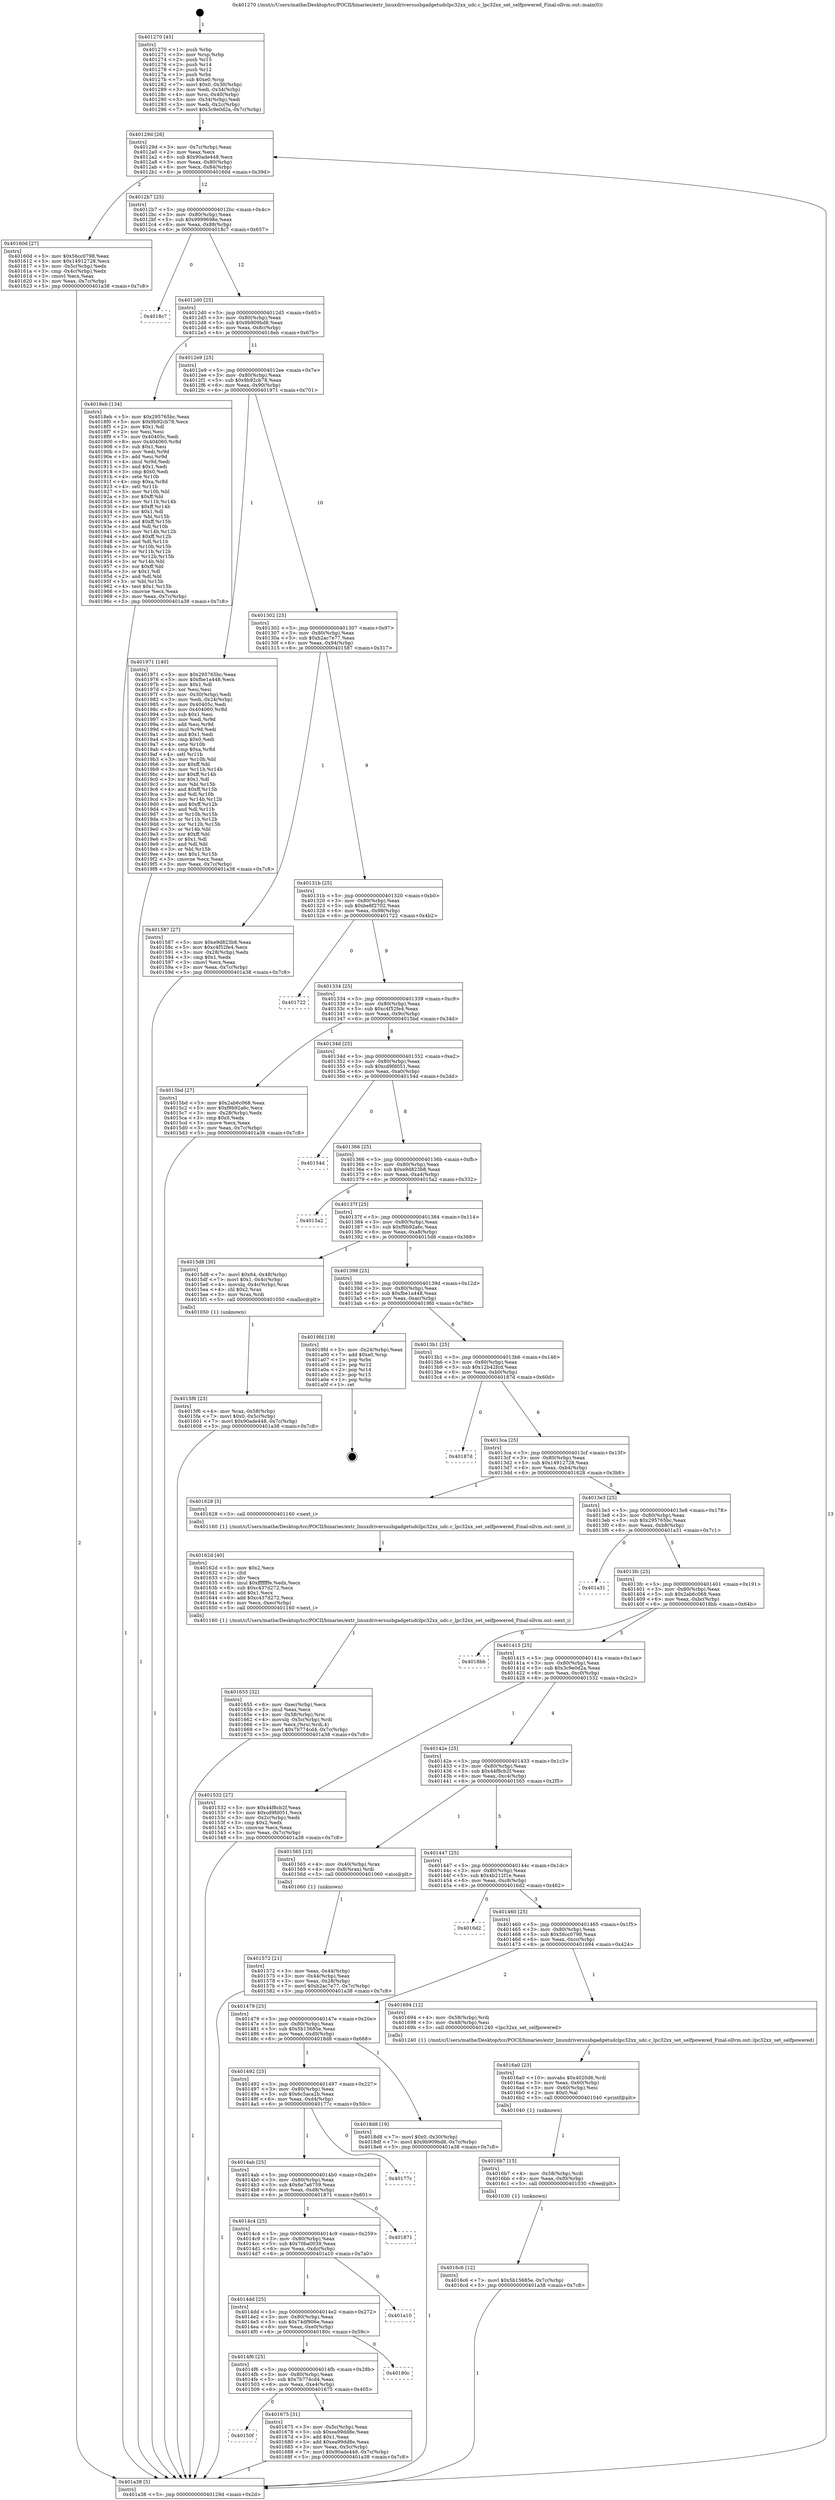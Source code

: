 digraph "0x401270" {
  label = "0x401270 (/mnt/c/Users/mathe/Desktop/tcc/POCII/binaries/extr_linuxdriversusbgadgetudclpc32xx_udc.c_lpc32xx_set_selfpowered_Final-ollvm.out::main(0))"
  labelloc = "t"
  node[shape=record]

  Entry [label="",width=0.3,height=0.3,shape=circle,fillcolor=black,style=filled]
  "0x40129d" [label="{
     0x40129d [26]\l
     | [instrs]\l
     &nbsp;&nbsp;0x40129d \<+3\>: mov -0x7c(%rbp),%eax\l
     &nbsp;&nbsp;0x4012a0 \<+2\>: mov %eax,%ecx\l
     &nbsp;&nbsp;0x4012a2 \<+6\>: sub $0x90ade448,%ecx\l
     &nbsp;&nbsp;0x4012a8 \<+3\>: mov %eax,-0x80(%rbp)\l
     &nbsp;&nbsp;0x4012ab \<+6\>: mov %ecx,-0x84(%rbp)\l
     &nbsp;&nbsp;0x4012b1 \<+6\>: je 000000000040160d \<main+0x39d\>\l
  }"]
  "0x40160d" [label="{
     0x40160d [27]\l
     | [instrs]\l
     &nbsp;&nbsp;0x40160d \<+5\>: mov $0x56cc0798,%eax\l
     &nbsp;&nbsp;0x401612 \<+5\>: mov $0x14912728,%ecx\l
     &nbsp;&nbsp;0x401617 \<+3\>: mov -0x5c(%rbp),%edx\l
     &nbsp;&nbsp;0x40161a \<+3\>: cmp -0x4c(%rbp),%edx\l
     &nbsp;&nbsp;0x40161d \<+3\>: cmovl %ecx,%eax\l
     &nbsp;&nbsp;0x401620 \<+3\>: mov %eax,-0x7c(%rbp)\l
     &nbsp;&nbsp;0x401623 \<+5\>: jmp 0000000000401a38 \<main+0x7c8\>\l
  }"]
  "0x4012b7" [label="{
     0x4012b7 [25]\l
     | [instrs]\l
     &nbsp;&nbsp;0x4012b7 \<+5\>: jmp 00000000004012bc \<main+0x4c\>\l
     &nbsp;&nbsp;0x4012bc \<+3\>: mov -0x80(%rbp),%eax\l
     &nbsp;&nbsp;0x4012bf \<+5\>: sub $0x9999698e,%eax\l
     &nbsp;&nbsp;0x4012c4 \<+6\>: mov %eax,-0x88(%rbp)\l
     &nbsp;&nbsp;0x4012ca \<+6\>: je 00000000004018c7 \<main+0x657\>\l
  }"]
  Exit [label="",width=0.3,height=0.3,shape=circle,fillcolor=black,style=filled,peripheries=2]
  "0x4018c7" [label="{
     0x4018c7\l
  }", style=dashed]
  "0x4012d0" [label="{
     0x4012d0 [25]\l
     | [instrs]\l
     &nbsp;&nbsp;0x4012d0 \<+5\>: jmp 00000000004012d5 \<main+0x65\>\l
     &nbsp;&nbsp;0x4012d5 \<+3\>: mov -0x80(%rbp),%eax\l
     &nbsp;&nbsp;0x4012d8 \<+5\>: sub $0x9b909bd8,%eax\l
     &nbsp;&nbsp;0x4012dd \<+6\>: mov %eax,-0x8c(%rbp)\l
     &nbsp;&nbsp;0x4012e3 \<+6\>: je 00000000004018eb \<main+0x67b\>\l
  }"]
  "0x4016c6" [label="{
     0x4016c6 [12]\l
     | [instrs]\l
     &nbsp;&nbsp;0x4016c6 \<+7\>: movl $0x5b15685e,-0x7c(%rbp)\l
     &nbsp;&nbsp;0x4016cd \<+5\>: jmp 0000000000401a38 \<main+0x7c8\>\l
  }"]
  "0x4018eb" [label="{
     0x4018eb [134]\l
     | [instrs]\l
     &nbsp;&nbsp;0x4018eb \<+5\>: mov $0x295765bc,%eax\l
     &nbsp;&nbsp;0x4018f0 \<+5\>: mov $0x9b92cb78,%ecx\l
     &nbsp;&nbsp;0x4018f5 \<+2\>: mov $0x1,%dl\l
     &nbsp;&nbsp;0x4018f7 \<+2\>: xor %esi,%esi\l
     &nbsp;&nbsp;0x4018f9 \<+7\>: mov 0x40405c,%edi\l
     &nbsp;&nbsp;0x401900 \<+8\>: mov 0x404060,%r8d\l
     &nbsp;&nbsp;0x401908 \<+3\>: sub $0x1,%esi\l
     &nbsp;&nbsp;0x40190b \<+3\>: mov %edi,%r9d\l
     &nbsp;&nbsp;0x40190e \<+3\>: add %esi,%r9d\l
     &nbsp;&nbsp;0x401911 \<+4\>: imul %r9d,%edi\l
     &nbsp;&nbsp;0x401915 \<+3\>: and $0x1,%edi\l
     &nbsp;&nbsp;0x401918 \<+3\>: cmp $0x0,%edi\l
     &nbsp;&nbsp;0x40191b \<+4\>: sete %r10b\l
     &nbsp;&nbsp;0x40191f \<+4\>: cmp $0xa,%r8d\l
     &nbsp;&nbsp;0x401923 \<+4\>: setl %r11b\l
     &nbsp;&nbsp;0x401927 \<+3\>: mov %r10b,%bl\l
     &nbsp;&nbsp;0x40192a \<+3\>: xor $0xff,%bl\l
     &nbsp;&nbsp;0x40192d \<+3\>: mov %r11b,%r14b\l
     &nbsp;&nbsp;0x401930 \<+4\>: xor $0xff,%r14b\l
     &nbsp;&nbsp;0x401934 \<+3\>: xor $0x1,%dl\l
     &nbsp;&nbsp;0x401937 \<+3\>: mov %bl,%r15b\l
     &nbsp;&nbsp;0x40193a \<+4\>: and $0xff,%r15b\l
     &nbsp;&nbsp;0x40193e \<+3\>: and %dl,%r10b\l
     &nbsp;&nbsp;0x401941 \<+3\>: mov %r14b,%r12b\l
     &nbsp;&nbsp;0x401944 \<+4\>: and $0xff,%r12b\l
     &nbsp;&nbsp;0x401948 \<+3\>: and %dl,%r11b\l
     &nbsp;&nbsp;0x40194b \<+3\>: or %r10b,%r15b\l
     &nbsp;&nbsp;0x40194e \<+3\>: or %r11b,%r12b\l
     &nbsp;&nbsp;0x401951 \<+3\>: xor %r12b,%r15b\l
     &nbsp;&nbsp;0x401954 \<+3\>: or %r14b,%bl\l
     &nbsp;&nbsp;0x401957 \<+3\>: xor $0xff,%bl\l
     &nbsp;&nbsp;0x40195a \<+3\>: or $0x1,%dl\l
     &nbsp;&nbsp;0x40195d \<+2\>: and %dl,%bl\l
     &nbsp;&nbsp;0x40195f \<+3\>: or %bl,%r15b\l
     &nbsp;&nbsp;0x401962 \<+4\>: test $0x1,%r15b\l
     &nbsp;&nbsp;0x401966 \<+3\>: cmovne %ecx,%eax\l
     &nbsp;&nbsp;0x401969 \<+3\>: mov %eax,-0x7c(%rbp)\l
     &nbsp;&nbsp;0x40196c \<+5\>: jmp 0000000000401a38 \<main+0x7c8\>\l
  }"]
  "0x4012e9" [label="{
     0x4012e9 [25]\l
     | [instrs]\l
     &nbsp;&nbsp;0x4012e9 \<+5\>: jmp 00000000004012ee \<main+0x7e\>\l
     &nbsp;&nbsp;0x4012ee \<+3\>: mov -0x80(%rbp),%eax\l
     &nbsp;&nbsp;0x4012f1 \<+5\>: sub $0x9b92cb78,%eax\l
     &nbsp;&nbsp;0x4012f6 \<+6\>: mov %eax,-0x90(%rbp)\l
     &nbsp;&nbsp;0x4012fc \<+6\>: je 0000000000401971 \<main+0x701\>\l
  }"]
  "0x4016b7" [label="{
     0x4016b7 [15]\l
     | [instrs]\l
     &nbsp;&nbsp;0x4016b7 \<+4\>: mov -0x58(%rbp),%rdi\l
     &nbsp;&nbsp;0x4016bb \<+6\>: mov %eax,-0xf0(%rbp)\l
     &nbsp;&nbsp;0x4016c1 \<+5\>: call 0000000000401030 \<free@plt\>\l
     | [calls]\l
     &nbsp;&nbsp;0x401030 \{1\} (unknown)\l
  }"]
  "0x401971" [label="{
     0x401971 [140]\l
     | [instrs]\l
     &nbsp;&nbsp;0x401971 \<+5\>: mov $0x295765bc,%eax\l
     &nbsp;&nbsp;0x401976 \<+5\>: mov $0xfbe1a448,%ecx\l
     &nbsp;&nbsp;0x40197b \<+2\>: mov $0x1,%dl\l
     &nbsp;&nbsp;0x40197d \<+2\>: xor %esi,%esi\l
     &nbsp;&nbsp;0x40197f \<+3\>: mov -0x30(%rbp),%edi\l
     &nbsp;&nbsp;0x401982 \<+3\>: mov %edi,-0x24(%rbp)\l
     &nbsp;&nbsp;0x401985 \<+7\>: mov 0x40405c,%edi\l
     &nbsp;&nbsp;0x40198c \<+8\>: mov 0x404060,%r8d\l
     &nbsp;&nbsp;0x401994 \<+3\>: sub $0x1,%esi\l
     &nbsp;&nbsp;0x401997 \<+3\>: mov %edi,%r9d\l
     &nbsp;&nbsp;0x40199a \<+3\>: add %esi,%r9d\l
     &nbsp;&nbsp;0x40199d \<+4\>: imul %r9d,%edi\l
     &nbsp;&nbsp;0x4019a1 \<+3\>: and $0x1,%edi\l
     &nbsp;&nbsp;0x4019a4 \<+3\>: cmp $0x0,%edi\l
     &nbsp;&nbsp;0x4019a7 \<+4\>: sete %r10b\l
     &nbsp;&nbsp;0x4019ab \<+4\>: cmp $0xa,%r8d\l
     &nbsp;&nbsp;0x4019af \<+4\>: setl %r11b\l
     &nbsp;&nbsp;0x4019b3 \<+3\>: mov %r10b,%bl\l
     &nbsp;&nbsp;0x4019b6 \<+3\>: xor $0xff,%bl\l
     &nbsp;&nbsp;0x4019b9 \<+3\>: mov %r11b,%r14b\l
     &nbsp;&nbsp;0x4019bc \<+4\>: xor $0xff,%r14b\l
     &nbsp;&nbsp;0x4019c0 \<+3\>: xor $0x1,%dl\l
     &nbsp;&nbsp;0x4019c3 \<+3\>: mov %bl,%r15b\l
     &nbsp;&nbsp;0x4019c6 \<+4\>: and $0xff,%r15b\l
     &nbsp;&nbsp;0x4019ca \<+3\>: and %dl,%r10b\l
     &nbsp;&nbsp;0x4019cd \<+3\>: mov %r14b,%r12b\l
     &nbsp;&nbsp;0x4019d0 \<+4\>: and $0xff,%r12b\l
     &nbsp;&nbsp;0x4019d4 \<+3\>: and %dl,%r11b\l
     &nbsp;&nbsp;0x4019d7 \<+3\>: or %r10b,%r15b\l
     &nbsp;&nbsp;0x4019da \<+3\>: or %r11b,%r12b\l
     &nbsp;&nbsp;0x4019dd \<+3\>: xor %r12b,%r15b\l
     &nbsp;&nbsp;0x4019e0 \<+3\>: or %r14b,%bl\l
     &nbsp;&nbsp;0x4019e3 \<+3\>: xor $0xff,%bl\l
     &nbsp;&nbsp;0x4019e6 \<+3\>: or $0x1,%dl\l
     &nbsp;&nbsp;0x4019e9 \<+2\>: and %dl,%bl\l
     &nbsp;&nbsp;0x4019eb \<+3\>: or %bl,%r15b\l
     &nbsp;&nbsp;0x4019ee \<+4\>: test $0x1,%r15b\l
     &nbsp;&nbsp;0x4019f2 \<+3\>: cmovne %ecx,%eax\l
     &nbsp;&nbsp;0x4019f5 \<+3\>: mov %eax,-0x7c(%rbp)\l
     &nbsp;&nbsp;0x4019f8 \<+5\>: jmp 0000000000401a38 \<main+0x7c8\>\l
  }"]
  "0x401302" [label="{
     0x401302 [25]\l
     | [instrs]\l
     &nbsp;&nbsp;0x401302 \<+5\>: jmp 0000000000401307 \<main+0x97\>\l
     &nbsp;&nbsp;0x401307 \<+3\>: mov -0x80(%rbp),%eax\l
     &nbsp;&nbsp;0x40130a \<+5\>: sub $0xb2ac7e77,%eax\l
     &nbsp;&nbsp;0x40130f \<+6\>: mov %eax,-0x94(%rbp)\l
     &nbsp;&nbsp;0x401315 \<+6\>: je 0000000000401587 \<main+0x317\>\l
  }"]
  "0x4016a0" [label="{
     0x4016a0 [23]\l
     | [instrs]\l
     &nbsp;&nbsp;0x4016a0 \<+10\>: movabs $0x4020d6,%rdi\l
     &nbsp;&nbsp;0x4016aa \<+3\>: mov %eax,-0x60(%rbp)\l
     &nbsp;&nbsp;0x4016ad \<+3\>: mov -0x60(%rbp),%esi\l
     &nbsp;&nbsp;0x4016b0 \<+2\>: mov $0x0,%al\l
     &nbsp;&nbsp;0x4016b2 \<+5\>: call 0000000000401040 \<printf@plt\>\l
     | [calls]\l
     &nbsp;&nbsp;0x401040 \{1\} (unknown)\l
  }"]
  "0x401587" [label="{
     0x401587 [27]\l
     | [instrs]\l
     &nbsp;&nbsp;0x401587 \<+5\>: mov $0xe9d823b8,%eax\l
     &nbsp;&nbsp;0x40158c \<+5\>: mov $0xc4f52fe4,%ecx\l
     &nbsp;&nbsp;0x401591 \<+3\>: mov -0x28(%rbp),%edx\l
     &nbsp;&nbsp;0x401594 \<+3\>: cmp $0x1,%edx\l
     &nbsp;&nbsp;0x401597 \<+3\>: cmovl %ecx,%eax\l
     &nbsp;&nbsp;0x40159a \<+3\>: mov %eax,-0x7c(%rbp)\l
     &nbsp;&nbsp;0x40159d \<+5\>: jmp 0000000000401a38 \<main+0x7c8\>\l
  }"]
  "0x40131b" [label="{
     0x40131b [25]\l
     | [instrs]\l
     &nbsp;&nbsp;0x40131b \<+5\>: jmp 0000000000401320 \<main+0xb0\>\l
     &nbsp;&nbsp;0x401320 \<+3\>: mov -0x80(%rbp),%eax\l
     &nbsp;&nbsp;0x401323 \<+5\>: sub $0xbe8f2702,%eax\l
     &nbsp;&nbsp;0x401328 \<+6\>: mov %eax,-0x98(%rbp)\l
     &nbsp;&nbsp;0x40132e \<+6\>: je 0000000000401722 \<main+0x4b2\>\l
  }"]
  "0x40150f" [label="{
     0x40150f\l
  }", style=dashed]
  "0x401722" [label="{
     0x401722\l
  }", style=dashed]
  "0x401334" [label="{
     0x401334 [25]\l
     | [instrs]\l
     &nbsp;&nbsp;0x401334 \<+5\>: jmp 0000000000401339 \<main+0xc9\>\l
     &nbsp;&nbsp;0x401339 \<+3\>: mov -0x80(%rbp),%eax\l
     &nbsp;&nbsp;0x40133c \<+5\>: sub $0xc4f52fe4,%eax\l
     &nbsp;&nbsp;0x401341 \<+6\>: mov %eax,-0x9c(%rbp)\l
     &nbsp;&nbsp;0x401347 \<+6\>: je 00000000004015bd \<main+0x34d\>\l
  }"]
  "0x401675" [label="{
     0x401675 [31]\l
     | [instrs]\l
     &nbsp;&nbsp;0x401675 \<+3\>: mov -0x5c(%rbp),%eax\l
     &nbsp;&nbsp;0x401678 \<+5\>: sub $0xea99dd8e,%eax\l
     &nbsp;&nbsp;0x40167d \<+3\>: add $0x1,%eax\l
     &nbsp;&nbsp;0x401680 \<+5\>: add $0xea99dd8e,%eax\l
     &nbsp;&nbsp;0x401685 \<+3\>: mov %eax,-0x5c(%rbp)\l
     &nbsp;&nbsp;0x401688 \<+7\>: movl $0x90ade448,-0x7c(%rbp)\l
     &nbsp;&nbsp;0x40168f \<+5\>: jmp 0000000000401a38 \<main+0x7c8\>\l
  }"]
  "0x4015bd" [label="{
     0x4015bd [27]\l
     | [instrs]\l
     &nbsp;&nbsp;0x4015bd \<+5\>: mov $0x2ab6c068,%eax\l
     &nbsp;&nbsp;0x4015c2 \<+5\>: mov $0xf9b92a6c,%ecx\l
     &nbsp;&nbsp;0x4015c7 \<+3\>: mov -0x28(%rbp),%edx\l
     &nbsp;&nbsp;0x4015ca \<+3\>: cmp $0x0,%edx\l
     &nbsp;&nbsp;0x4015cd \<+3\>: cmove %ecx,%eax\l
     &nbsp;&nbsp;0x4015d0 \<+3\>: mov %eax,-0x7c(%rbp)\l
     &nbsp;&nbsp;0x4015d3 \<+5\>: jmp 0000000000401a38 \<main+0x7c8\>\l
  }"]
  "0x40134d" [label="{
     0x40134d [25]\l
     | [instrs]\l
     &nbsp;&nbsp;0x40134d \<+5\>: jmp 0000000000401352 \<main+0xe2\>\l
     &nbsp;&nbsp;0x401352 \<+3\>: mov -0x80(%rbp),%eax\l
     &nbsp;&nbsp;0x401355 \<+5\>: sub $0xcd9fd051,%eax\l
     &nbsp;&nbsp;0x40135a \<+6\>: mov %eax,-0xa0(%rbp)\l
     &nbsp;&nbsp;0x401360 \<+6\>: je 000000000040154d \<main+0x2dd\>\l
  }"]
  "0x4014f6" [label="{
     0x4014f6 [25]\l
     | [instrs]\l
     &nbsp;&nbsp;0x4014f6 \<+5\>: jmp 00000000004014fb \<main+0x28b\>\l
     &nbsp;&nbsp;0x4014fb \<+3\>: mov -0x80(%rbp),%eax\l
     &nbsp;&nbsp;0x4014fe \<+5\>: sub $0x7b774cd4,%eax\l
     &nbsp;&nbsp;0x401503 \<+6\>: mov %eax,-0xe4(%rbp)\l
     &nbsp;&nbsp;0x401509 \<+6\>: je 0000000000401675 \<main+0x405\>\l
  }"]
  "0x40154d" [label="{
     0x40154d\l
  }", style=dashed]
  "0x401366" [label="{
     0x401366 [25]\l
     | [instrs]\l
     &nbsp;&nbsp;0x401366 \<+5\>: jmp 000000000040136b \<main+0xfb\>\l
     &nbsp;&nbsp;0x40136b \<+3\>: mov -0x80(%rbp),%eax\l
     &nbsp;&nbsp;0x40136e \<+5\>: sub $0xe9d823b8,%eax\l
     &nbsp;&nbsp;0x401373 \<+6\>: mov %eax,-0xa4(%rbp)\l
     &nbsp;&nbsp;0x401379 \<+6\>: je 00000000004015a2 \<main+0x332\>\l
  }"]
  "0x40180c" [label="{
     0x40180c\l
  }", style=dashed]
  "0x4015a2" [label="{
     0x4015a2\l
  }", style=dashed]
  "0x40137f" [label="{
     0x40137f [25]\l
     | [instrs]\l
     &nbsp;&nbsp;0x40137f \<+5\>: jmp 0000000000401384 \<main+0x114\>\l
     &nbsp;&nbsp;0x401384 \<+3\>: mov -0x80(%rbp),%eax\l
     &nbsp;&nbsp;0x401387 \<+5\>: sub $0xf9b92a6c,%eax\l
     &nbsp;&nbsp;0x40138c \<+6\>: mov %eax,-0xa8(%rbp)\l
     &nbsp;&nbsp;0x401392 \<+6\>: je 00000000004015d8 \<main+0x368\>\l
  }"]
  "0x4014dd" [label="{
     0x4014dd [25]\l
     | [instrs]\l
     &nbsp;&nbsp;0x4014dd \<+5\>: jmp 00000000004014e2 \<main+0x272\>\l
     &nbsp;&nbsp;0x4014e2 \<+3\>: mov -0x80(%rbp),%eax\l
     &nbsp;&nbsp;0x4014e5 \<+5\>: sub $0x74df906e,%eax\l
     &nbsp;&nbsp;0x4014ea \<+6\>: mov %eax,-0xe0(%rbp)\l
     &nbsp;&nbsp;0x4014f0 \<+6\>: je 000000000040180c \<main+0x59c\>\l
  }"]
  "0x4015d8" [label="{
     0x4015d8 [30]\l
     | [instrs]\l
     &nbsp;&nbsp;0x4015d8 \<+7\>: movl $0x64,-0x48(%rbp)\l
     &nbsp;&nbsp;0x4015df \<+7\>: movl $0x1,-0x4c(%rbp)\l
     &nbsp;&nbsp;0x4015e6 \<+4\>: movslq -0x4c(%rbp),%rax\l
     &nbsp;&nbsp;0x4015ea \<+4\>: shl $0x2,%rax\l
     &nbsp;&nbsp;0x4015ee \<+3\>: mov %rax,%rdi\l
     &nbsp;&nbsp;0x4015f1 \<+5\>: call 0000000000401050 \<malloc@plt\>\l
     | [calls]\l
     &nbsp;&nbsp;0x401050 \{1\} (unknown)\l
  }"]
  "0x401398" [label="{
     0x401398 [25]\l
     | [instrs]\l
     &nbsp;&nbsp;0x401398 \<+5\>: jmp 000000000040139d \<main+0x12d\>\l
     &nbsp;&nbsp;0x40139d \<+3\>: mov -0x80(%rbp),%eax\l
     &nbsp;&nbsp;0x4013a0 \<+5\>: sub $0xfbe1a448,%eax\l
     &nbsp;&nbsp;0x4013a5 \<+6\>: mov %eax,-0xac(%rbp)\l
     &nbsp;&nbsp;0x4013ab \<+6\>: je 00000000004019fd \<main+0x78d\>\l
  }"]
  "0x401a10" [label="{
     0x401a10\l
  }", style=dashed]
  "0x4019fd" [label="{
     0x4019fd [19]\l
     | [instrs]\l
     &nbsp;&nbsp;0x4019fd \<+3\>: mov -0x24(%rbp),%eax\l
     &nbsp;&nbsp;0x401a00 \<+7\>: add $0xe0,%rsp\l
     &nbsp;&nbsp;0x401a07 \<+1\>: pop %rbx\l
     &nbsp;&nbsp;0x401a08 \<+2\>: pop %r12\l
     &nbsp;&nbsp;0x401a0a \<+2\>: pop %r14\l
     &nbsp;&nbsp;0x401a0c \<+2\>: pop %r15\l
     &nbsp;&nbsp;0x401a0e \<+1\>: pop %rbp\l
     &nbsp;&nbsp;0x401a0f \<+1\>: ret\l
  }"]
  "0x4013b1" [label="{
     0x4013b1 [25]\l
     | [instrs]\l
     &nbsp;&nbsp;0x4013b1 \<+5\>: jmp 00000000004013b6 \<main+0x146\>\l
     &nbsp;&nbsp;0x4013b6 \<+3\>: mov -0x80(%rbp),%eax\l
     &nbsp;&nbsp;0x4013b9 \<+5\>: sub $0x12b42fcd,%eax\l
     &nbsp;&nbsp;0x4013be \<+6\>: mov %eax,-0xb0(%rbp)\l
     &nbsp;&nbsp;0x4013c4 \<+6\>: je 000000000040187d \<main+0x60d\>\l
  }"]
  "0x4014c4" [label="{
     0x4014c4 [25]\l
     | [instrs]\l
     &nbsp;&nbsp;0x4014c4 \<+5\>: jmp 00000000004014c9 \<main+0x259\>\l
     &nbsp;&nbsp;0x4014c9 \<+3\>: mov -0x80(%rbp),%eax\l
     &nbsp;&nbsp;0x4014cc \<+5\>: sub $0x70ba0039,%eax\l
     &nbsp;&nbsp;0x4014d1 \<+6\>: mov %eax,-0xdc(%rbp)\l
     &nbsp;&nbsp;0x4014d7 \<+6\>: je 0000000000401a10 \<main+0x7a0\>\l
  }"]
  "0x40187d" [label="{
     0x40187d\l
  }", style=dashed]
  "0x4013ca" [label="{
     0x4013ca [25]\l
     | [instrs]\l
     &nbsp;&nbsp;0x4013ca \<+5\>: jmp 00000000004013cf \<main+0x15f\>\l
     &nbsp;&nbsp;0x4013cf \<+3\>: mov -0x80(%rbp),%eax\l
     &nbsp;&nbsp;0x4013d2 \<+5\>: sub $0x14912728,%eax\l
     &nbsp;&nbsp;0x4013d7 \<+6\>: mov %eax,-0xb4(%rbp)\l
     &nbsp;&nbsp;0x4013dd \<+6\>: je 0000000000401628 \<main+0x3b8\>\l
  }"]
  "0x401871" [label="{
     0x401871\l
  }", style=dashed]
  "0x401628" [label="{
     0x401628 [5]\l
     | [instrs]\l
     &nbsp;&nbsp;0x401628 \<+5\>: call 0000000000401160 \<next_i\>\l
     | [calls]\l
     &nbsp;&nbsp;0x401160 \{1\} (/mnt/c/Users/mathe/Desktop/tcc/POCII/binaries/extr_linuxdriversusbgadgetudclpc32xx_udc.c_lpc32xx_set_selfpowered_Final-ollvm.out::next_i)\l
  }"]
  "0x4013e3" [label="{
     0x4013e3 [25]\l
     | [instrs]\l
     &nbsp;&nbsp;0x4013e3 \<+5\>: jmp 00000000004013e8 \<main+0x178\>\l
     &nbsp;&nbsp;0x4013e8 \<+3\>: mov -0x80(%rbp),%eax\l
     &nbsp;&nbsp;0x4013eb \<+5\>: sub $0x295765bc,%eax\l
     &nbsp;&nbsp;0x4013f0 \<+6\>: mov %eax,-0xb8(%rbp)\l
     &nbsp;&nbsp;0x4013f6 \<+6\>: je 0000000000401a31 \<main+0x7c1\>\l
  }"]
  "0x4014ab" [label="{
     0x4014ab [25]\l
     | [instrs]\l
     &nbsp;&nbsp;0x4014ab \<+5\>: jmp 00000000004014b0 \<main+0x240\>\l
     &nbsp;&nbsp;0x4014b0 \<+3\>: mov -0x80(%rbp),%eax\l
     &nbsp;&nbsp;0x4014b3 \<+5\>: sub $0x6e7a6759,%eax\l
     &nbsp;&nbsp;0x4014b8 \<+6\>: mov %eax,-0xd8(%rbp)\l
     &nbsp;&nbsp;0x4014be \<+6\>: je 0000000000401871 \<main+0x601\>\l
  }"]
  "0x401a31" [label="{
     0x401a31\l
  }", style=dashed]
  "0x4013fc" [label="{
     0x4013fc [25]\l
     | [instrs]\l
     &nbsp;&nbsp;0x4013fc \<+5\>: jmp 0000000000401401 \<main+0x191\>\l
     &nbsp;&nbsp;0x401401 \<+3\>: mov -0x80(%rbp),%eax\l
     &nbsp;&nbsp;0x401404 \<+5\>: sub $0x2ab6c068,%eax\l
     &nbsp;&nbsp;0x401409 \<+6\>: mov %eax,-0xbc(%rbp)\l
     &nbsp;&nbsp;0x40140f \<+6\>: je 00000000004018bb \<main+0x64b\>\l
  }"]
  "0x40177c" [label="{
     0x40177c\l
  }", style=dashed]
  "0x4018bb" [label="{
     0x4018bb\l
  }", style=dashed]
  "0x401415" [label="{
     0x401415 [25]\l
     | [instrs]\l
     &nbsp;&nbsp;0x401415 \<+5\>: jmp 000000000040141a \<main+0x1aa\>\l
     &nbsp;&nbsp;0x40141a \<+3\>: mov -0x80(%rbp),%eax\l
     &nbsp;&nbsp;0x40141d \<+5\>: sub $0x3c9e0d2a,%eax\l
     &nbsp;&nbsp;0x401422 \<+6\>: mov %eax,-0xc0(%rbp)\l
     &nbsp;&nbsp;0x401428 \<+6\>: je 0000000000401532 \<main+0x2c2\>\l
  }"]
  "0x401492" [label="{
     0x401492 [25]\l
     | [instrs]\l
     &nbsp;&nbsp;0x401492 \<+5\>: jmp 0000000000401497 \<main+0x227\>\l
     &nbsp;&nbsp;0x401497 \<+3\>: mov -0x80(%rbp),%eax\l
     &nbsp;&nbsp;0x40149a \<+5\>: sub $0x6c5aca2b,%eax\l
     &nbsp;&nbsp;0x40149f \<+6\>: mov %eax,-0xd4(%rbp)\l
     &nbsp;&nbsp;0x4014a5 \<+6\>: je 000000000040177c \<main+0x50c\>\l
  }"]
  "0x401532" [label="{
     0x401532 [27]\l
     | [instrs]\l
     &nbsp;&nbsp;0x401532 \<+5\>: mov $0x44f8cb2f,%eax\l
     &nbsp;&nbsp;0x401537 \<+5\>: mov $0xcd9fd051,%ecx\l
     &nbsp;&nbsp;0x40153c \<+3\>: mov -0x2c(%rbp),%edx\l
     &nbsp;&nbsp;0x40153f \<+3\>: cmp $0x2,%edx\l
     &nbsp;&nbsp;0x401542 \<+3\>: cmovne %ecx,%eax\l
     &nbsp;&nbsp;0x401545 \<+3\>: mov %eax,-0x7c(%rbp)\l
     &nbsp;&nbsp;0x401548 \<+5\>: jmp 0000000000401a38 \<main+0x7c8\>\l
  }"]
  "0x40142e" [label="{
     0x40142e [25]\l
     | [instrs]\l
     &nbsp;&nbsp;0x40142e \<+5\>: jmp 0000000000401433 \<main+0x1c3\>\l
     &nbsp;&nbsp;0x401433 \<+3\>: mov -0x80(%rbp),%eax\l
     &nbsp;&nbsp;0x401436 \<+5\>: sub $0x44f8cb2f,%eax\l
     &nbsp;&nbsp;0x40143b \<+6\>: mov %eax,-0xc4(%rbp)\l
     &nbsp;&nbsp;0x401441 \<+6\>: je 0000000000401565 \<main+0x2f5\>\l
  }"]
  "0x401a38" [label="{
     0x401a38 [5]\l
     | [instrs]\l
     &nbsp;&nbsp;0x401a38 \<+5\>: jmp 000000000040129d \<main+0x2d\>\l
  }"]
  "0x401270" [label="{
     0x401270 [45]\l
     | [instrs]\l
     &nbsp;&nbsp;0x401270 \<+1\>: push %rbp\l
     &nbsp;&nbsp;0x401271 \<+3\>: mov %rsp,%rbp\l
     &nbsp;&nbsp;0x401274 \<+2\>: push %r15\l
     &nbsp;&nbsp;0x401276 \<+2\>: push %r14\l
     &nbsp;&nbsp;0x401278 \<+2\>: push %r12\l
     &nbsp;&nbsp;0x40127a \<+1\>: push %rbx\l
     &nbsp;&nbsp;0x40127b \<+7\>: sub $0xe0,%rsp\l
     &nbsp;&nbsp;0x401282 \<+7\>: movl $0x0,-0x30(%rbp)\l
     &nbsp;&nbsp;0x401289 \<+3\>: mov %edi,-0x34(%rbp)\l
     &nbsp;&nbsp;0x40128c \<+4\>: mov %rsi,-0x40(%rbp)\l
     &nbsp;&nbsp;0x401290 \<+3\>: mov -0x34(%rbp),%edi\l
     &nbsp;&nbsp;0x401293 \<+3\>: mov %edi,-0x2c(%rbp)\l
     &nbsp;&nbsp;0x401296 \<+7\>: movl $0x3c9e0d2a,-0x7c(%rbp)\l
  }"]
  "0x4018d8" [label="{
     0x4018d8 [19]\l
     | [instrs]\l
     &nbsp;&nbsp;0x4018d8 \<+7\>: movl $0x0,-0x30(%rbp)\l
     &nbsp;&nbsp;0x4018df \<+7\>: movl $0x9b909bd8,-0x7c(%rbp)\l
     &nbsp;&nbsp;0x4018e6 \<+5\>: jmp 0000000000401a38 \<main+0x7c8\>\l
  }"]
  "0x401565" [label="{
     0x401565 [13]\l
     | [instrs]\l
     &nbsp;&nbsp;0x401565 \<+4\>: mov -0x40(%rbp),%rax\l
     &nbsp;&nbsp;0x401569 \<+4\>: mov 0x8(%rax),%rdi\l
     &nbsp;&nbsp;0x40156d \<+5\>: call 0000000000401060 \<atoi@plt\>\l
     | [calls]\l
     &nbsp;&nbsp;0x401060 \{1\} (unknown)\l
  }"]
  "0x401447" [label="{
     0x401447 [25]\l
     | [instrs]\l
     &nbsp;&nbsp;0x401447 \<+5\>: jmp 000000000040144c \<main+0x1dc\>\l
     &nbsp;&nbsp;0x40144c \<+3\>: mov -0x80(%rbp),%eax\l
     &nbsp;&nbsp;0x40144f \<+5\>: sub $0x4b212f1e,%eax\l
     &nbsp;&nbsp;0x401454 \<+6\>: mov %eax,-0xc8(%rbp)\l
     &nbsp;&nbsp;0x40145a \<+6\>: je 00000000004016d2 \<main+0x462\>\l
  }"]
  "0x401572" [label="{
     0x401572 [21]\l
     | [instrs]\l
     &nbsp;&nbsp;0x401572 \<+3\>: mov %eax,-0x44(%rbp)\l
     &nbsp;&nbsp;0x401575 \<+3\>: mov -0x44(%rbp),%eax\l
     &nbsp;&nbsp;0x401578 \<+3\>: mov %eax,-0x28(%rbp)\l
     &nbsp;&nbsp;0x40157b \<+7\>: movl $0xb2ac7e77,-0x7c(%rbp)\l
     &nbsp;&nbsp;0x401582 \<+5\>: jmp 0000000000401a38 \<main+0x7c8\>\l
  }"]
  "0x4015f6" [label="{
     0x4015f6 [23]\l
     | [instrs]\l
     &nbsp;&nbsp;0x4015f6 \<+4\>: mov %rax,-0x58(%rbp)\l
     &nbsp;&nbsp;0x4015fa \<+7\>: movl $0x0,-0x5c(%rbp)\l
     &nbsp;&nbsp;0x401601 \<+7\>: movl $0x90ade448,-0x7c(%rbp)\l
     &nbsp;&nbsp;0x401608 \<+5\>: jmp 0000000000401a38 \<main+0x7c8\>\l
  }"]
  "0x40162d" [label="{
     0x40162d [40]\l
     | [instrs]\l
     &nbsp;&nbsp;0x40162d \<+5\>: mov $0x2,%ecx\l
     &nbsp;&nbsp;0x401632 \<+1\>: cltd\l
     &nbsp;&nbsp;0x401633 \<+2\>: idiv %ecx\l
     &nbsp;&nbsp;0x401635 \<+6\>: imul $0xfffffffe,%edx,%ecx\l
     &nbsp;&nbsp;0x40163b \<+6\>: sub $0xc437d272,%ecx\l
     &nbsp;&nbsp;0x401641 \<+3\>: add $0x1,%ecx\l
     &nbsp;&nbsp;0x401644 \<+6\>: add $0xc437d272,%ecx\l
     &nbsp;&nbsp;0x40164a \<+6\>: mov %ecx,-0xec(%rbp)\l
     &nbsp;&nbsp;0x401650 \<+5\>: call 0000000000401160 \<next_i\>\l
     | [calls]\l
     &nbsp;&nbsp;0x401160 \{1\} (/mnt/c/Users/mathe/Desktop/tcc/POCII/binaries/extr_linuxdriversusbgadgetudclpc32xx_udc.c_lpc32xx_set_selfpowered_Final-ollvm.out::next_i)\l
  }"]
  "0x401655" [label="{
     0x401655 [32]\l
     | [instrs]\l
     &nbsp;&nbsp;0x401655 \<+6\>: mov -0xec(%rbp),%ecx\l
     &nbsp;&nbsp;0x40165b \<+3\>: imul %eax,%ecx\l
     &nbsp;&nbsp;0x40165e \<+4\>: mov -0x58(%rbp),%rsi\l
     &nbsp;&nbsp;0x401662 \<+4\>: movslq -0x5c(%rbp),%rdi\l
     &nbsp;&nbsp;0x401666 \<+3\>: mov %ecx,(%rsi,%rdi,4)\l
     &nbsp;&nbsp;0x401669 \<+7\>: movl $0x7b774cd4,-0x7c(%rbp)\l
     &nbsp;&nbsp;0x401670 \<+5\>: jmp 0000000000401a38 \<main+0x7c8\>\l
  }"]
  "0x401479" [label="{
     0x401479 [25]\l
     | [instrs]\l
     &nbsp;&nbsp;0x401479 \<+5\>: jmp 000000000040147e \<main+0x20e\>\l
     &nbsp;&nbsp;0x40147e \<+3\>: mov -0x80(%rbp),%eax\l
     &nbsp;&nbsp;0x401481 \<+5\>: sub $0x5b15685e,%eax\l
     &nbsp;&nbsp;0x401486 \<+6\>: mov %eax,-0xd0(%rbp)\l
     &nbsp;&nbsp;0x40148c \<+6\>: je 00000000004018d8 \<main+0x668\>\l
  }"]
  "0x4016d2" [label="{
     0x4016d2\l
  }", style=dashed]
  "0x401460" [label="{
     0x401460 [25]\l
     | [instrs]\l
     &nbsp;&nbsp;0x401460 \<+5\>: jmp 0000000000401465 \<main+0x1f5\>\l
     &nbsp;&nbsp;0x401465 \<+3\>: mov -0x80(%rbp),%eax\l
     &nbsp;&nbsp;0x401468 \<+5\>: sub $0x56cc0798,%eax\l
     &nbsp;&nbsp;0x40146d \<+6\>: mov %eax,-0xcc(%rbp)\l
     &nbsp;&nbsp;0x401473 \<+6\>: je 0000000000401694 \<main+0x424\>\l
  }"]
  "0x401694" [label="{
     0x401694 [12]\l
     | [instrs]\l
     &nbsp;&nbsp;0x401694 \<+4\>: mov -0x58(%rbp),%rdi\l
     &nbsp;&nbsp;0x401698 \<+3\>: mov -0x48(%rbp),%esi\l
     &nbsp;&nbsp;0x40169b \<+5\>: call 0000000000401240 \<lpc32xx_set_selfpowered\>\l
     | [calls]\l
     &nbsp;&nbsp;0x401240 \{1\} (/mnt/c/Users/mathe/Desktop/tcc/POCII/binaries/extr_linuxdriversusbgadgetudclpc32xx_udc.c_lpc32xx_set_selfpowered_Final-ollvm.out::lpc32xx_set_selfpowered)\l
  }"]
  Entry -> "0x401270" [label=" 1"]
  "0x40129d" -> "0x40160d" [label=" 2"]
  "0x40129d" -> "0x4012b7" [label=" 12"]
  "0x4019fd" -> Exit [label=" 1"]
  "0x4012b7" -> "0x4018c7" [label=" 0"]
  "0x4012b7" -> "0x4012d0" [label=" 12"]
  "0x401971" -> "0x401a38" [label=" 1"]
  "0x4012d0" -> "0x4018eb" [label=" 1"]
  "0x4012d0" -> "0x4012e9" [label=" 11"]
  "0x4018eb" -> "0x401a38" [label=" 1"]
  "0x4012e9" -> "0x401971" [label=" 1"]
  "0x4012e9" -> "0x401302" [label=" 10"]
  "0x4018d8" -> "0x401a38" [label=" 1"]
  "0x401302" -> "0x401587" [label=" 1"]
  "0x401302" -> "0x40131b" [label=" 9"]
  "0x4016c6" -> "0x401a38" [label=" 1"]
  "0x40131b" -> "0x401722" [label=" 0"]
  "0x40131b" -> "0x401334" [label=" 9"]
  "0x4016b7" -> "0x4016c6" [label=" 1"]
  "0x401334" -> "0x4015bd" [label=" 1"]
  "0x401334" -> "0x40134d" [label=" 8"]
  "0x4016a0" -> "0x4016b7" [label=" 1"]
  "0x40134d" -> "0x40154d" [label=" 0"]
  "0x40134d" -> "0x401366" [label=" 8"]
  "0x401675" -> "0x401a38" [label=" 1"]
  "0x401366" -> "0x4015a2" [label=" 0"]
  "0x401366" -> "0x40137f" [label=" 8"]
  "0x4014f6" -> "0x40150f" [label=" 0"]
  "0x40137f" -> "0x4015d8" [label=" 1"]
  "0x40137f" -> "0x401398" [label=" 7"]
  "0x401694" -> "0x4016a0" [label=" 1"]
  "0x401398" -> "0x4019fd" [label=" 1"]
  "0x401398" -> "0x4013b1" [label=" 6"]
  "0x4014dd" -> "0x4014f6" [label=" 1"]
  "0x4013b1" -> "0x40187d" [label=" 0"]
  "0x4013b1" -> "0x4013ca" [label=" 6"]
  "0x4014f6" -> "0x401675" [label=" 1"]
  "0x4013ca" -> "0x401628" [label=" 1"]
  "0x4013ca" -> "0x4013e3" [label=" 5"]
  "0x4014c4" -> "0x4014dd" [label=" 1"]
  "0x4013e3" -> "0x401a31" [label=" 0"]
  "0x4013e3" -> "0x4013fc" [label=" 5"]
  "0x4014dd" -> "0x40180c" [label=" 0"]
  "0x4013fc" -> "0x4018bb" [label=" 0"]
  "0x4013fc" -> "0x401415" [label=" 5"]
  "0x4014ab" -> "0x4014c4" [label=" 1"]
  "0x401415" -> "0x401532" [label=" 1"]
  "0x401415" -> "0x40142e" [label=" 4"]
  "0x401532" -> "0x401a38" [label=" 1"]
  "0x401270" -> "0x40129d" [label=" 1"]
  "0x401a38" -> "0x40129d" [label=" 13"]
  "0x4014c4" -> "0x401a10" [label=" 0"]
  "0x40142e" -> "0x401565" [label=" 1"]
  "0x40142e" -> "0x401447" [label=" 3"]
  "0x401565" -> "0x401572" [label=" 1"]
  "0x401572" -> "0x401a38" [label=" 1"]
  "0x401587" -> "0x401a38" [label=" 1"]
  "0x4015bd" -> "0x401a38" [label=" 1"]
  "0x4015d8" -> "0x4015f6" [label=" 1"]
  "0x4015f6" -> "0x401a38" [label=" 1"]
  "0x40160d" -> "0x401a38" [label=" 2"]
  "0x401628" -> "0x40162d" [label=" 1"]
  "0x40162d" -> "0x401655" [label=" 1"]
  "0x401655" -> "0x401a38" [label=" 1"]
  "0x401492" -> "0x4014ab" [label=" 1"]
  "0x401447" -> "0x4016d2" [label=" 0"]
  "0x401447" -> "0x401460" [label=" 3"]
  "0x4014ab" -> "0x401871" [label=" 0"]
  "0x401460" -> "0x401694" [label=" 1"]
  "0x401460" -> "0x401479" [label=" 2"]
  "0x401492" -> "0x40177c" [label=" 0"]
  "0x401479" -> "0x4018d8" [label=" 1"]
  "0x401479" -> "0x401492" [label=" 1"]
}
